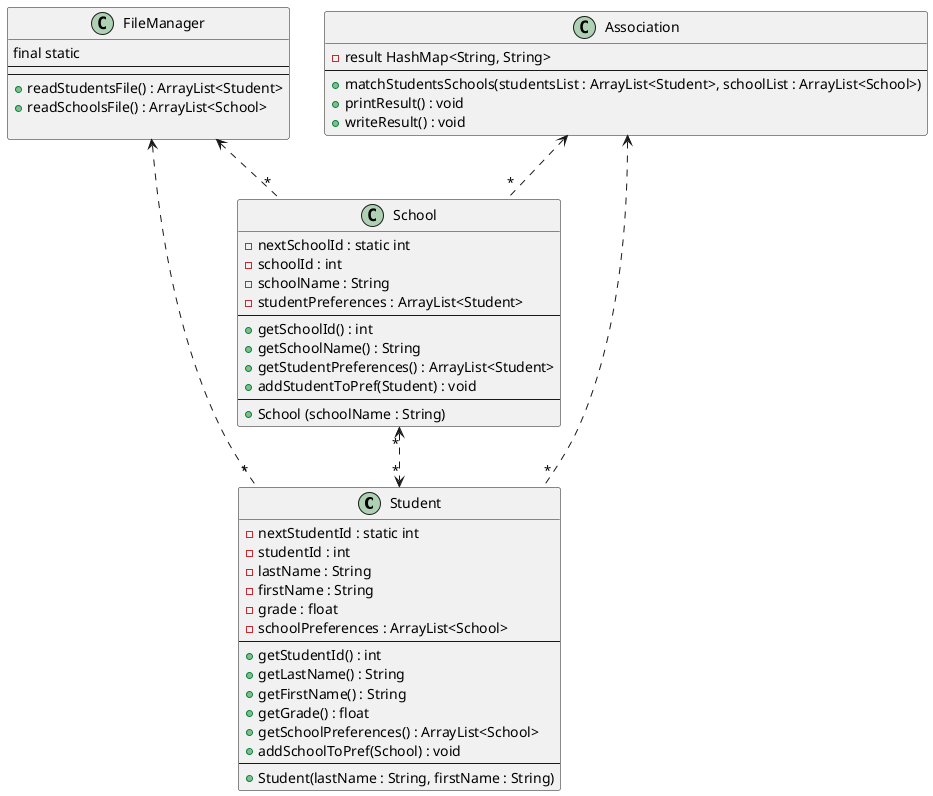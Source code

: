 @startuml
'https://plantuml.com/class-diagram



class Student {
- nextStudentId : static int
- studentId : int
- lastName : String
- firstName : String
- grade : float
- schoolPreferences : ArrayList<School>
----
+ getStudentId() : int
+ getLastName() : String
+ getFirstName() : String
+ getGrade() : float
+ getSchoolPreferences() : ArrayList<School>
+ addSchoolToPref(School) : void
----
+ Student(lastName : String, firstName : String)
}

class School {
- nextSchoolId : static int
- schoolId : int
- schoolName : String
- studentPreferences : ArrayList<Student>
----
+ getSchoolId() : int
+ getSchoolName() : String
+ getStudentPreferences() : ArrayList<Student>
+ addStudentToPref(Student) : void
----
+ School (schoolName : String)
}

class FileManager {
final static
----
----
+ readStudentsFile() : ArrayList<Student>
+ readSchoolsFile() : ArrayList<School>

}

class Association {
- result HashMap<String, String>
----
+ matchStudentsSchools(studentsList : ArrayList<Student>, schoolList : ArrayList<School>)
+ printResult() : void
+ writeResult() : void
}

School "*" <..> "*" Student
'School "0..1" -- "0..*" Student
FileManager <.. "*" Student
FileManager <.. "*" School

Association <.. "*" Student
Association <.. "*" School




@enduml